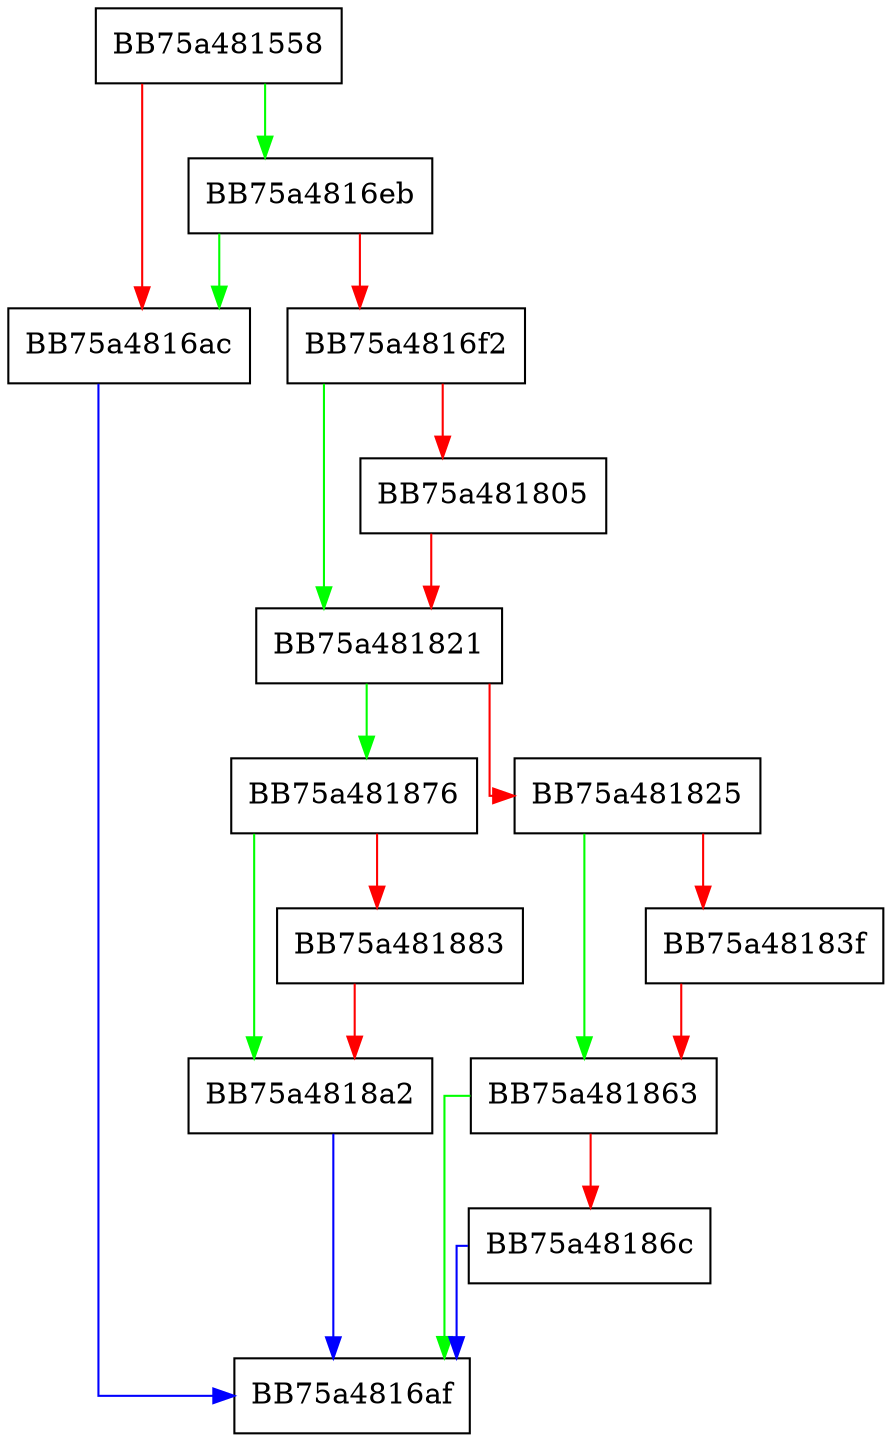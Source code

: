 digraph parseHtml {
  node [shape="box"];
  graph [splines=ortho];
  BB75a481558 -> BB75a4816eb [color="green"];
  BB75a481558 -> BB75a4816ac [color="red"];
  BB75a4816ac -> BB75a4816af [color="blue"];
  BB75a4816eb -> BB75a4816ac [color="green"];
  BB75a4816eb -> BB75a4816f2 [color="red"];
  BB75a4816f2 -> BB75a481821 [color="green"];
  BB75a4816f2 -> BB75a481805 [color="red"];
  BB75a481805 -> BB75a481821 [color="red"];
  BB75a481821 -> BB75a481876 [color="green"];
  BB75a481821 -> BB75a481825 [color="red"];
  BB75a481825 -> BB75a481863 [color="green"];
  BB75a481825 -> BB75a48183f [color="red"];
  BB75a48183f -> BB75a481863 [color="red"];
  BB75a481863 -> BB75a4816af [color="green"];
  BB75a481863 -> BB75a48186c [color="red"];
  BB75a48186c -> BB75a4816af [color="blue"];
  BB75a481876 -> BB75a4818a2 [color="green"];
  BB75a481876 -> BB75a481883 [color="red"];
  BB75a481883 -> BB75a4818a2 [color="red"];
  BB75a4818a2 -> BB75a4816af [color="blue"];
}